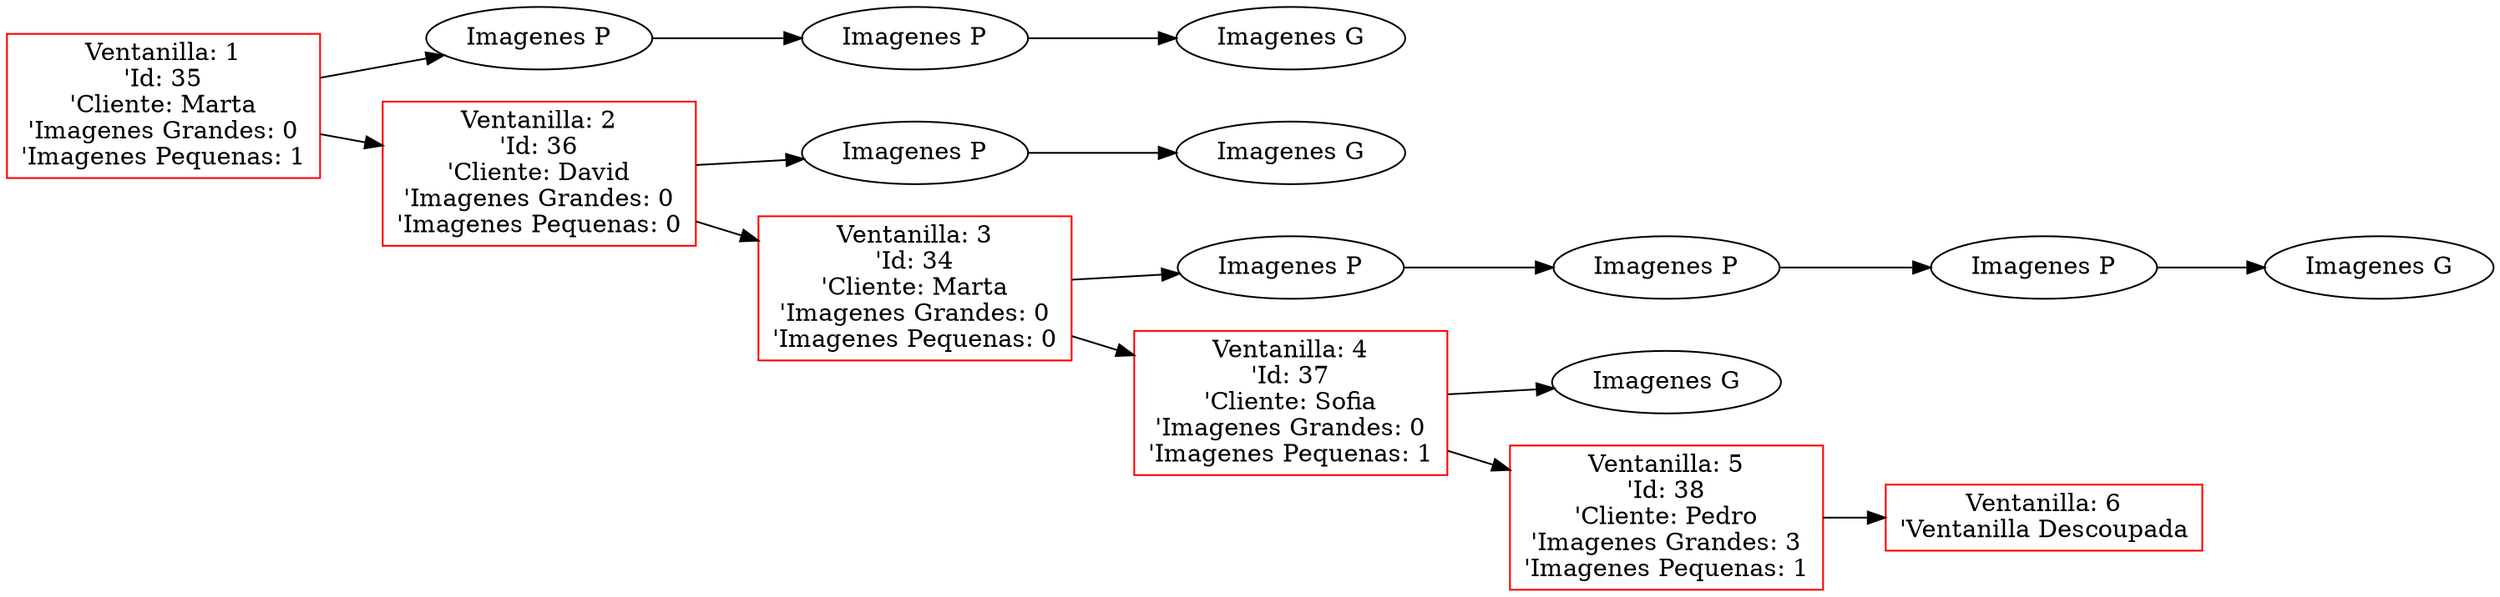  digraph G {
 rankdir=LR;
 node0 [label="Ventanilla: 1\n'Id: 35\n'Cliente: Marta\n'Imagenes Grandes: 0\n'Imagenes Pequenas: 1", color="red", shape="rectangle"];
 element00 [label="Imagenes P", shape="ellipse"];
 node0 -> element00 [dir="forward"];
 element00 -> element01 [dir="forward"];
 element01 [label="Imagenes P", shape="ellipse"];
 element01 -> element02 [dir="forward"];
 element02 [label="Imagenes G", shape="ellipse"];
 node1 [label="Ventanilla: 2\n'Id: 36\n'Cliente: David\n'Imagenes Grandes: 0\n'Imagenes Pequenas: 0", color="red", shape="rectangle"];
 element10 [label="Imagenes P", shape="ellipse"];
 node1 -> element10 [dir="forward"];
 element10 -> element11 [dir="forward"];
 element11 [label="Imagenes G", shape="ellipse"];
 node0 -> node1 [dir="forward"];
 node2 [label="Ventanilla: 3\n'Id: 34\n'Cliente: Marta\n'Imagenes Grandes: 0\n'Imagenes Pequenas: 0", color="red", shape="rectangle"];
 element20 [label="Imagenes P", shape="ellipse"];
 node2 -> element20 [dir="forward"];
 element20 -> element21 [dir="forward"];
 element21 [label="Imagenes P", shape="ellipse"];
 element21 -> element22 [dir="forward"];
 element22 [label="Imagenes P", shape="ellipse"];
 element22 -> element23 [dir="forward"];
 element23 [label="Imagenes G", shape="ellipse"];
 node1 -> node2 [dir="forward"];
 node3 [label="Ventanilla: 4\n'Id: 37\n'Cliente: Sofia\n'Imagenes Grandes: 0\n'Imagenes Pequenas: 1", color="red", shape="rectangle"];
 element30 [label="Imagenes G", shape="ellipse"];
 node3 -> element30 [dir="forward"];
 node2 -> node3 [dir="forward"];
 node4 [label="Ventanilla: 5\n'Id: 38\n'Cliente: Pedro\n'Imagenes Grandes: 3\n'Imagenes Pequenas: 1", color="red", shape="rectangle"];
 node3 -> node4 [dir="forward"];
 node5 [label="Ventanilla: 6\n'Ventanilla Descoupada", color="red", shape="rectangle"];
 node4 -> node5 [dir="forward"];
 }
